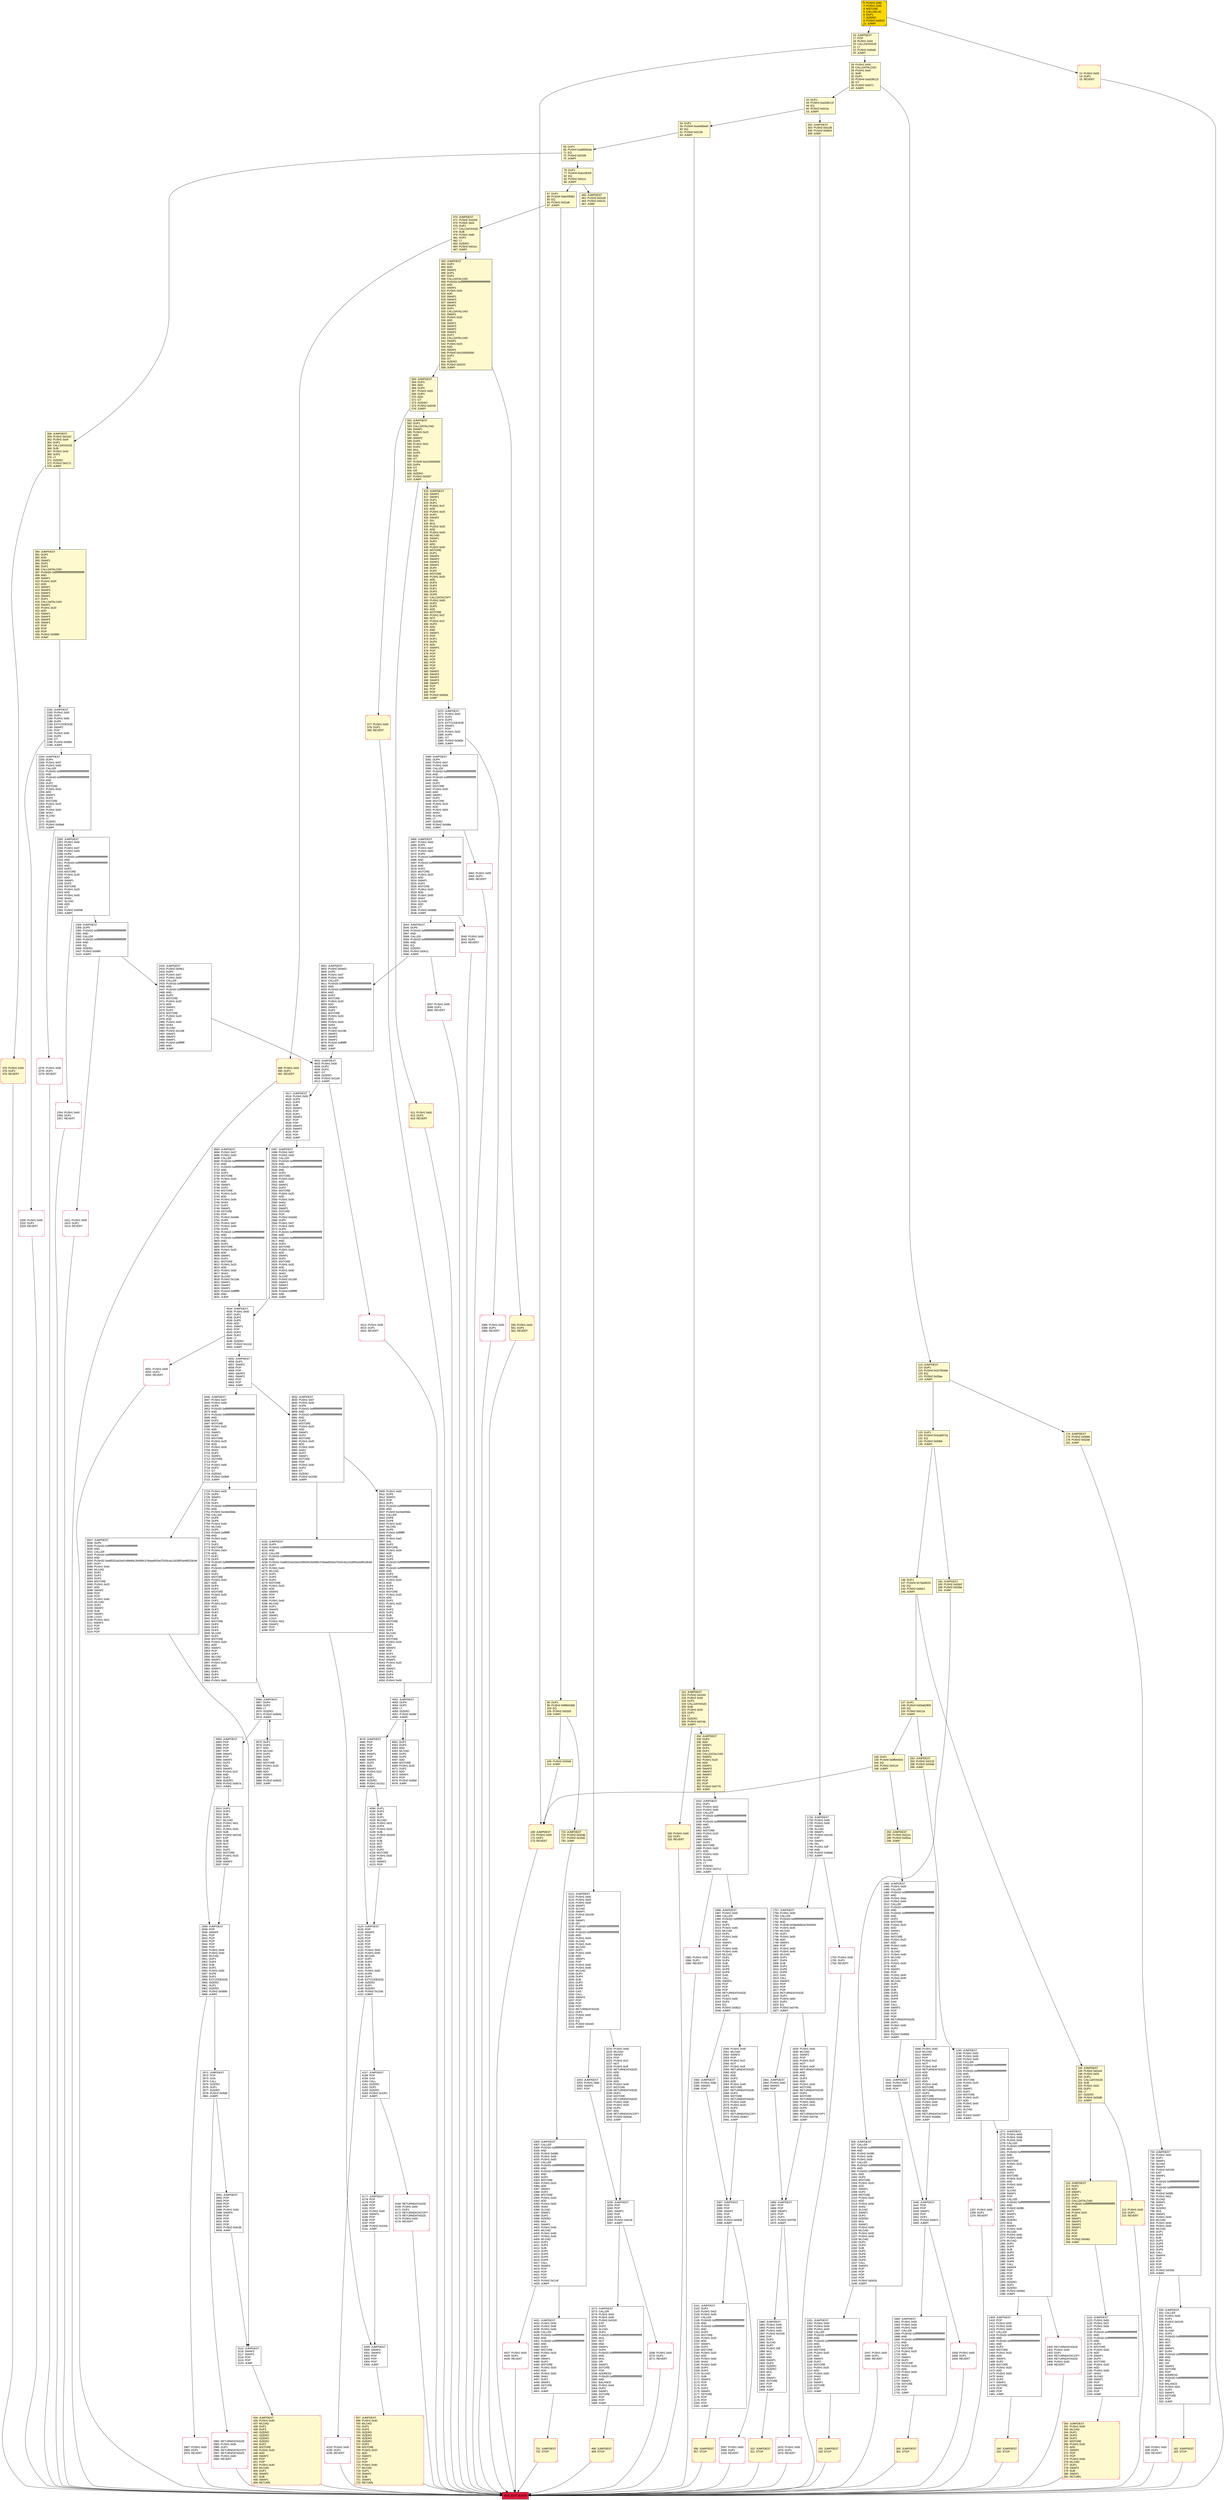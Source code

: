 digraph G {
bgcolor=transparent rankdir=UD;
node [shape=box style=filled color=black fillcolor=white fontname=arial fontcolor=black];
4513 [label="4513: PUSH1 0x00\l4515: DUP1\l4516: REVERT\l" shape=Msquare color=crimson ];
470 [label="470: JUMPDEST\l471: PUSH2 0x02b9\l474: PUSH1 0x04\l476: DUP1\l477: CALLDATASIZE\l478: SUB\l479: PUSH1 0x60\l481: DUP2\l482: LT\l483: ISZERO\l484: PUSH2 0x01ec\l487: JUMPI\l" fillcolor=lemonchiffon ];
2049 [label="2049: PUSH1 0x40\l2051: MLOAD\l2052: SWAP2\l2053: POP\l2054: PUSH1 0x1f\l2056: NOT\l2057: PUSH1 0x3f\l2059: RETURNDATASIZE\l2060: ADD\l2061: AND\l2062: DUP3\l2063: ADD\l2064: PUSH1 0x40\l2066: MSTORE\l2067: RETURNDATASIZE\l2068: DUP3\l2069: MSTORE\l2070: RETURNDATASIZE\l2071: PUSH1 0x00\l2073: PUSH1 0x20\l2075: DUP5\l2076: ADD\l2077: RETURNDATACOPY\l2078: PUSH2 0x0827\l2081: JUMP\l" ];
184 [label="184: JUMPDEST\l185: PUSH2 0x00c0\l188: PUSH2 0x039e\l191: JUMP\l" fillcolor=lemonchiffon ];
830 [label="830: JUMPDEST\l831: CALLER\l832: PUSH1 0x00\l834: DUP1\l835: PUSH2 0x0100\l838: EXP\l839: DUP2\l840: SLOAD\l841: DUP2\l842: PUSH20 0xffffffffffffffffffffffffffffffffffffffff\l863: MUL\l864: NOT\l865: AND\l866: SWAP1\l867: DUP4\l868: PUSH20 0xffffffffffffffffffffffffffffffffffffffff\l889: AND\l890: MUL\l891: OR\l892: SWAP1\l893: SSTORE\l894: POP\l895: ADDRESS\l896: PUSH20 0xffffffffffffffffffffffffffffffffffffffff\l917: AND\l918: BALANCE\l919: PUSH1 0x01\l921: DUP2\l922: SWAP1\l923: SSTORE\l924: POP\l925: JUMP\l" ];
1866 [label="1866: JUMPDEST\l1867: POP\l1868: POP\l1869: SWAP1\l1870: POP\l1871: DUP1\l1872: PUSH2 0x0758\l1875: JUMPI\l" ];
4099 [label="4099: DUP1\l4100: DUP3\l4101: SUB\l4102: DUP1\l4103: MLOAD\l4104: PUSH1 0x01\l4106: DUP4\l4107: PUSH1 0x20\l4109: SUB\l4110: PUSH2 0x0100\l4113: EXP\l4114: SUB\l4115: NOT\l4116: AND\l4117: DUP2\l4118: MSTORE\l4119: PUSH1 0x20\l4121: ADD\l4122: SWAP2\l4123: POP\l" ];
4124 [label="4124: JUMPDEST\l4125: POP\l4126: SWAP5\l4127: POP\l4128: POP\l4129: POP\l4130: POP\l4131: POP\l4132: PUSH1 0x00\l4134: PUSH1 0x40\l4136: MLOAD\l4137: DUP1\l4138: DUP4\l4139: SUB\l4140: DUP2\l4141: PUSH1 0x00\l4143: DUP8\l4144: DUP1\l4145: EXTCODESIZE\l4146: ISZERO\l4147: DUP1\l4148: ISZERO\l4149: PUSH2 0x103d\l4152: JUMPI\l" ];
2358 [label="2358: JUMPDEST\l2359: DUP5\l2360: PUSH20 0xffffffffffffffffffffffffffffffffffffffff\l2381: AND\l2382: CALLER\l2383: PUSH20 0xffffffffffffffffffffffffffffffffffffffff\l2404: AND\l2405: EQ\l2406: ISZERO\l2407: PUSH2 0x096f\l2410: JUMPI\l" ];
1880 [label="1880: JUMPDEST\l1881: PUSH1 0x00\l1883: PUSH1 0x05\l1885: PUSH1 0x00\l1887: PUSH2 0x0100\l1890: EXP\l1891: DUP2\l1892: SLOAD\l1893: DUP2\l1894: PUSH1 0xff\l1896: MUL\l1897: NOT\l1898: AND\l1899: SWAP1\l1900: DUP4\l1901: ISZERO\l1902: ISZERO\l1903: MUL\l1904: OR\l1905: SWAP1\l1906: SSTORE\l1907: POP\l1908: POP\l1909: JUMP\l" ];
615 [label="615: JUMPDEST\l616: SWAP2\l617: SWAP1\l618: DUP1\l619: DUP1\l620: PUSH1 0x1f\l622: ADD\l623: PUSH1 0x20\l625: DUP1\l626: SWAP2\l627: DIV\l628: MUL\l629: PUSH1 0x20\l631: ADD\l632: PUSH1 0x40\l634: MLOAD\l635: SWAP1\l636: DUP2\l637: ADD\l638: PUSH1 0x40\l640: MSTORE\l641: DUP1\l642: SWAP4\l643: SWAP3\l644: SWAP2\l645: SWAP1\l646: DUP2\l647: DUP2\l648: MSTORE\l649: PUSH1 0x20\l651: ADD\l652: DUP4\l653: DUP4\l654: DUP1\l655: DUP3\l656: DUP5\l657: CALLDATACOPY\l658: PUSH1 0x00\l660: DUP2\l661: DUP5\l662: ADD\l663: MSTORE\l664: PUSH1 0x1f\l666: NOT\l667: PUSH1 0x1f\l669: DUP3\l670: ADD\l671: AND\l672: SWAP1\l673: POP\l674: DUP1\l675: DUP4\l676: ADD\l677: SWAP3\l678: POP\l679: POP\l680: POP\l681: POP\l682: POP\l683: POP\l684: POP\l685: SWAP2\l686: SWAP3\l687: SWAP2\l688: SWAP3\l689: SWAP1\l690: POP\l691: POP\l692: POP\l693: PUSH2 0x0d2a\l696: JUMP\l" fillcolor=lemonchiffon ];
282 [label="282: JUMPDEST\l283: PUSH2 0x0122\l286: PUSH2 0x04ab\l289: JUMP\l" fillcolor=lemonchiffon ];
2723 [label="2723: PUSH1 0x00\l2725: DUP6\l2726: SWAP1\l2727: POP\l2728: DUP1\l2729: PUSH20 0xffffffffffffffffffffffffffffffffffffffff\l2750: AND\l2751: PUSH4 0xc0ee0b8a\l2756: CALLER\l2757: DUP8\l2758: DUP6\l2759: PUSH1 0x40\l2761: MLOAD\l2762: DUP5\l2763: PUSH4 0xffffffff\l2768: AND\l2769: PUSH1 0xe0\l2771: SHL\l2772: DUP2\l2773: MSTORE\l2774: PUSH1 0x04\l2776: ADD\l2777: DUP1\l2778: DUP5\l2779: PUSH20 0xffffffffffffffffffffffffffffffffffffffff\l2800: AND\l2801: PUSH20 0xffffffffffffffffffffffffffffffffffffffff\l2822: AND\l2823: DUP2\l2824: MSTORE\l2825: PUSH1 0x20\l2827: ADD\l2828: DUP4\l2829: DUP2\l2830: MSTORE\l2831: PUSH1 0x20\l2833: ADD\l2834: DUP1\l2835: PUSH1 0x20\l2837: ADD\l2838: DUP3\l2839: DUP2\l2840: SUB\l2841: DUP3\l2842: MSTORE\l2843: DUP4\l2844: DUP2\l2845: DUP2\l2846: MLOAD\l2847: DUP2\l2848: MSTORE\l2849: PUSH1 0x20\l2851: ADD\l2852: SWAP2\l2853: POP\l2854: DUP1\l2855: MLOAD\l2856: SWAP1\l2857: PUSH1 0x20\l2859: ADD\l2860: SWAP1\l2861: DUP1\l2862: DUP4\l2863: DUP4\l2864: PUSH1 0x00\l" ];
1660 [label="1660: JUMPDEST\l1661: PUSH1 0x00\l1663: PUSH1 0x0a\l1665: PUSH1 0x00\l1667: CALLER\l1668: PUSH20 0xffffffffffffffffffffffffffffffffffffffff\l1689: AND\l1690: PUSH20 0xffffffffffffffffffffffffffffffffffffffff\l1711: AND\l1712: DUP2\l1713: MSTORE\l1714: PUSH1 0x20\l1716: ADD\l1717: SWAP1\l1718: DUP2\l1719: MSTORE\l1720: PUSH1 0x20\l1722: ADD\l1723: PUSH1 0x00\l1725: SHA3\l1726: DUP2\l1727: SWAP1\l1728: SSTORE\l1729: POP\l1730: POP\l1731: JUMP\l" ];
3115 [label="3115: JUMPDEST\l3116: SWAP3\l3117: SWAP2\l3118: POP\l3119: POP\l3120: JUMP\l" ];
4306 [label="4306: JUMPDEST\l4307: CALLER\l4308: PUSH20 0xffffffffffffffffffffffffffffffffffffffff\l4329: AND\l4330: PUSH2 0x08fc\l4333: PUSH1 0x06\l4335: PUSH1 0x00\l4337: CALLER\l4338: PUSH20 0xffffffffffffffffffffffffffffffffffffffff\l4359: AND\l4360: PUSH20 0xffffffffffffffffffffffffffffffffffffffff\l4381: AND\l4382: DUP2\l4383: MSTORE\l4384: PUSH1 0x20\l4386: ADD\l4387: SWAP1\l4388: DUP2\l4389: MSTORE\l4390: PUSH1 0x20\l4392: ADD\l4393: PUSH1 0x00\l4395: SHA3\l4396: SLOAD\l4397: SWAP1\l4398: DUP2\l4399: ISZERO\l4400: MUL\l4401: SWAP1\l4402: PUSH1 0x40\l4404: MLOAD\l4405: PUSH1 0x00\l4407: PUSH1 0x40\l4409: MLOAD\l4410: DUP1\l4411: DUP4\l4412: SUB\l4413: DUP2\l4414: DUP6\l4415: DUP9\l4416: DUP9\l4417: CALL\l4418: SWAP4\l4419: POP\l4420: POP\l4421: POP\l4422: POP\l4423: PUSH2 0x114f\l4426: JUMPI\l" ];
54 [label="54: DUP1\l55: PUSH4 0xa4e80ee0\l60: EQ\l61: PUSH2 0x0138\l64: JUMPI\l" fillcolor=lemonchiffon ];
0 [label="0: PUSH1 0x80\l2: PUSH1 0x40\l4: MSTORE\l5: CALLVALUE\l6: DUP1\l7: ISZERO\l8: PUSH2 0x0010\l11: JUMPI\l" fillcolor=lemonchiffon shape=Msquare fillcolor=gold ];
1828 [label="1828: PUSH1 0x40\l1830: MLOAD\l1831: SWAP2\l1832: POP\l1833: PUSH1 0x1f\l1835: NOT\l1836: PUSH1 0x3f\l1838: RETURNDATASIZE\l1839: ADD\l1840: AND\l1841: DUP3\l1842: ADD\l1843: PUSH1 0x40\l1845: MSTORE\l1846: RETURNDATASIZE\l1847: DUP3\l1848: MSTORE\l1849: RETURNDATASIZE\l1850: PUSH1 0x00\l1852: PUSH1 0x20\l1854: DUP5\l1855: ADD\l1856: RETURNDATACOPY\l1857: PUSH2 0x074a\l1860: JUMP\l" ];
43 [label="43: DUP1\l44: PUSH4 0xa328c11f\l49: EQ\l50: PUSH2 0x012e\l53: JUMPI\l" fillcolor=lemonchiffon ];
1982 [label="1982: PUSH1 0x00\l1984: DUP1\l1985: REVERT\l" shape=Msquare color=crimson ];
4534 [label="4534: JUMPDEST\l4535: PUSH1 0x00\l4537: DUP1\l4538: DUP3\l4539: DUP5\l4540: ADD\l4541: SWAP1\l4542: POP\l4543: DUP4\l4544: DUP2\l4545: LT\l4546: ISZERO\l4547: PUSH2 0x11cb\l4550: JUMPI\l" ];
3544 [label="3544: JUMPDEST\l3545: DUP5\l3546: PUSH20 0xffffffffffffffffffffffffffffffffffffffff\l3567: AND\l3568: CALLER\l3569: PUSH20 0xffffffffffffffffffffffffffffffffffffffff\l3590: AND\l3591: EQ\l3592: ISZERO\l3593: PUSH2 0x0e11\l3596: JUMPI\l" ];
182 [label="182: JUMPDEST\l183: STOP\l" fillcolor=lemonchiffon shape=Msquare color=crimson ];
3466 [label="3466: JUMPDEST\l3467: PUSH1 0x00\l3469: DUP5\l3470: PUSH1 0x07\l3472: PUSH1 0x00\l3474: DUP9\l3475: PUSH20 0xffffffffffffffffffffffffffffffffffffffff\l3496: AND\l3497: PUSH20 0xffffffffffffffffffffffffffffffffffffffff\l3518: AND\l3519: DUP2\l3520: MSTORE\l3521: PUSH1 0x20\l3523: ADD\l3524: SWAP1\l3525: DUP2\l3526: MSTORE\l3527: PUSH1 0x20\l3529: ADD\l3530: PUSH1 0x00\l3532: SHA3\l3533: SLOAD\l3534: ADD\l3535: GT\l3536: PUSH2 0x0dd8\l3539: JUMPI\l" ];
4079 [label="4079: JUMPDEST\l4080: POP\l4081: POP\l4082: POP\l4083: POP\l4084: SWAP1\l4085: POP\l4086: SWAP1\l4087: DUP2\l4088: ADD\l4089: SWAP1\l4090: PUSH1 0x1f\l4092: AND\l4093: DUP1\l4094: ISZERO\l4095: PUSH2 0x101c\l4098: JUMPI\l" ];
312 [label="312: JUMPDEST\l313: PUSH2 0x0164\l316: PUSH1 0x04\l318: DUP1\l319: CALLDATASIZE\l320: SUB\l321: PUSH1 0x20\l323: DUP2\l324: LT\l325: ISZERO\l326: PUSH2 0x014e\l329: JUMPI\l" fillcolor=lemonchiffon ];
3462 [label="3462: PUSH1 0x00\l3464: DUP1\l3465: REVERT\l" shape=Msquare color=crimson ];
136 [label="136: DUP1\l137: PUSH4 0x70a08231\l142: EQ\l143: PUSH2 0x00c2\l146: JUMPI\l" fillcolor=lemonchiffon ];
3601 [label="3601: JUMPDEST\l3602: PUSH2 0x0e63\l3605: DUP5\l3606: PUSH1 0x07\l3608: PUSH1 0x00\l3610: CALLER\l3611: PUSH20 0xffffffffffffffffffffffffffffffffffffffff\l3632: AND\l3633: PUSH20 0xffffffffffffffffffffffffffffffffffffffff\l3654: AND\l3655: DUP2\l3656: MSTORE\l3657: PUSH1 0x20\l3659: ADD\l3660: SWAP1\l3661: DUP2\l3662: MSTORE\l3663: PUSH1 0x20\l3665: ADD\l3666: PUSH1 0x00\l3668: SHA3\l3669: SLOAD\l3670: PUSH2 0x1196\l3673: SWAP1\l3674: SWAP2\l3675: SWAP1\l3676: PUSH4 0xffffffff\l3681: AND\l3682: JUMP\l" ];
109 [label="109: PUSH2 0x00a9\l112: JUMP\l" fillcolor=lemonchiffon ];
380 [label="380: JUMPDEST\l381: DUP2\l382: ADD\l383: SWAP1\l384: DUP1\l385: DUP1\l386: CALLDATALOAD\l387: PUSH20 0xffffffffffffffffffffffffffffffffffffffff\l408: AND\l409: SWAP1\l410: PUSH1 0x20\l412: ADD\l413: SWAP1\l414: SWAP3\l415: SWAP2\l416: SWAP1\l417: DUP1\l418: CALLDATALOAD\l419: SWAP1\l420: PUSH1 0x20\l422: ADD\l423: SWAP1\l424: SWAP3\l425: SWAP2\l426: SWAP1\l427: POP\l428: POP\l429: POP\l430: PUSH2 0x0886\l433: JUMP\l" fillcolor=lemonchiffon ];
2866 [label="2866: JUMPDEST\l2867: DUP4\l2868: DUP2\l2869: LT\l2870: ISZERO\l2871: PUSH2 0x0b4d\l2874: JUMPI\l" ];
2967 [label="2967: PUSH1 0x00\l2969: DUP1\l2970: REVERT\l" shape=Msquare color=crimson ];
334 [label="334: JUMPDEST\l335: DUP2\l336: ADD\l337: SWAP1\l338: DUP1\l339: DUP1\l340: CALLDATALOAD\l341: SWAP1\l342: PUSH1 0x20\l344: ADD\l345: SWAP1\l346: SWAP3\l347: SWAP2\l348: SWAP1\l349: POP\l350: POP\l351: POP\l352: PUSH2 0x0776\l355: JUMP\l" fillcolor=lemonchiffon ];
3253 [label="3253: JUMPDEST\l3254: PUSH1 0x60\l3256: SWAP2\l3257: POP\l" ];
2893 [label="2893: JUMPDEST\l2894: POP\l2895: POP\l2896: POP\l2897: POP\l2898: SWAP1\l2899: POP\l2900: SWAP1\l2901: DUP2\l2902: ADD\l2903: SWAP1\l2904: PUSH1 0x1f\l2906: AND\l2907: DUP1\l2908: ISZERO\l2909: PUSH2 0x0b7a\l2912: JUMPI\l" ];
2200 [label="2200: PUSH1 0x00\l2202: DUP1\l2203: REVERT\l" shape=Msquare color=crimson ];
1271 [label="1271: JUMPDEST\l1272: PUSH1 0x00\l1274: PUSH1 0x08\l1276: PUSH1 0x00\l1278: CALLER\l1279: PUSH20 0xffffffffffffffffffffffffffffffffffffffff\l1300: AND\l1301: PUSH20 0xffffffffffffffffffffffffffffffffffffffff\l1322: AND\l1323: DUP2\l1324: MSTORE\l1325: PUSH1 0x20\l1327: ADD\l1328: SWAP1\l1329: DUP2\l1330: MSTORE\l1331: PUSH1 0x20\l1333: ADD\l1334: PUSH1 0x00\l1336: SHA3\l1337: SLOAD\l1338: SWAP1\l1339: POP\l1340: CALLER\l1341: PUSH20 0xffffffffffffffffffffffffffffffffffffffff\l1362: AND\l1363: PUSH2 0x08fc\l1366: DUP3\l1367: SWAP1\l1368: DUP2\l1369: ISZERO\l1370: MUL\l1371: SWAP1\l1372: PUSH1 0x40\l1374: MLOAD\l1375: PUSH1 0x00\l1377: PUSH1 0x40\l1379: MLOAD\l1380: DUP1\l1381: DUP4\l1382: SUB\l1383: DUP2\l1384: DUP6\l1385: DUP9\l1386: DUP9\l1387: CALL\l1388: SWAP4\l1389: POP\l1390: POP\l1391: POP\l1392: POP\l1393: ISZERO\l1394: DUP1\l1395: ISZERO\l1396: PUSH2 0x0581\l1399: JUMPI\l" ];
1732 [label="1732: JUMPDEST\l1733: PUSH1 0x05\l1735: PUSH1 0x00\l1737: SWAP1\l1738: SLOAD\l1739: SWAP1\l1740: PUSH2 0x0100\l1743: EXP\l1744: SWAP1\l1745: DIV\l1746: PUSH1 0xff\l1748: AND\l1749: PUSH2 0x06dd\l1752: JUMPI\l" ];
4157 [label="4157: JUMPDEST\l4158: POP\l4159: GAS\l4160: CALL\l4161: ISZERO\l4162: DUP1\l4163: ISZERO\l4164: PUSH2 0x1051\l4167: JUMPI\l" ];
4431 [label="4431: JUMPDEST\l4432: PUSH1 0x00\l4434: PUSH1 0x06\l4436: PUSH1 0x00\l4438: CALLER\l4439: PUSH20 0xffffffffffffffffffffffffffffffffffffffff\l4460: AND\l4461: PUSH20 0xffffffffffffffffffffffffffffffffffffffff\l4482: AND\l4483: DUP2\l4484: MSTORE\l4485: PUSH1 0x20\l4487: ADD\l4488: SWAP1\l4489: DUP2\l4490: MSTORE\l4491: PUSH1 0x20\l4493: ADD\l4494: PUSH1 0x00\l4496: SHA3\l4497: DUP2\l4498: SWAP1\l4499: SSTORE\l4500: POP\l4501: JUMP\l" ];
87 [label="87: DUP1\l88: PUSH4 0xbe45fd62\l93: EQ\l94: PUSH2 0x01d6\l97: JUMPI\l" fillcolor=lemonchiffon ];
194 [label="194: JUMPDEST\l195: PUSH2 0x0104\l198: PUSH1 0x04\l200: DUP1\l201: CALLDATASIZE\l202: SUB\l203: PUSH1 0x20\l205: DUP2\l206: LT\l207: ISZERO\l208: PUSH2 0x00d8\l211: JUMPI\l" fillcolor=lemonchiffon ];
4052 [label="4052: JUMPDEST\l4053: DUP4\l4054: DUP2\l4055: LT\l4056: ISZERO\l4057: PUSH2 0x0fef\l4060: JUMPI\l" ];
468 [label="468: JUMPDEST\l469: STOP\l" fillcolor=lemonchiffon shape=Msquare color=crimson ];
4177 [label="4177: JUMPDEST\l4178: POP\l4179: POP\l4180: POP\l4181: POP\l4182: PUSH1 0x00\l4184: SWAP3\l4185: POP\l4186: POP\l4187: POP\l4188: PUSH2 0x10cb\l4191: JUMP\l" ];
65 [label="65: DUP1\l66: PUSH4 0xa9059cbb\l71: EQ\l72: PUSH2 0x0166\l75: JUMPI\l" fillcolor=lemonchiffon ];
2276 [label="2276: PUSH1 0x00\l2278: DUP1\l2279: REVERT\l" shape=Msquare color=crimson ];
3909 [label="3909: PUSH1 0x00\l3911: DUP6\l3912: SWAP1\l3913: POP\l3914: DUP1\l3915: PUSH20 0xffffffffffffffffffffffffffffffffffffffff\l3936: AND\l3937: PUSH4 0xc0ee0b8a\l3942: CALLER\l3943: DUP8\l3944: DUP8\l3945: PUSH1 0x40\l3947: MLOAD\l3948: DUP5\l3949: PUSH4 0xffffffff\l3954: AND\l3955: PUSH1 0xe0\l3957: SHL\l3958: DUP2\l3959: MSTORE\l3960: PUSH1 0x04\l3962: ADD\l3963: DUP1\l3964: DUP5\l3965: PUSH20 0xffffffffffffffffffffffffffffffffffffffff\l3986: AND\l3987: PUSH20 0xffffffffffffffffffffffffffffffffffffffff\l4008: AND\l4009: DUP2\l4010: MSTORE\l4011: PUSH1 0x20\l4013: ADD\l4014: DUP4\l4015: DUP2\l4016: MSTORE\l4017: PUSH1 0x20\l4019: ADD\l4020: DUP1\l4021: PUSH1 0x20\l4023: ADD\l4024: DUP3\l4025: DUP2\l4026: SUB\l4027: DUP3\l4028: MSTORE\l4029: DUP4\l4030: DUP2\l4031: DUP2\l4032: MLOAD\l4033: DUP2\l4034: MSTORE\l4035: PUSH1 0x20\l4037: ADD\l4038: SWAP2\l4039: POP\l4040: DUP1\l4041: MLOAD\l4042: SWAP1\l4043: PUSH1 0x20\l4045: ADD\l4046: SWAP1\l4047: DUP1\l4048: DUP4\l4049: DUP4\l4050: PUSH1 0x00\l" ];
488 [label="488: PUSH1 0x00\l490: DUP1\l491: REVERT\l" fillcolor=lemonchiffon shape=Msquare color=crimson ];
731 [label="731: JUMPDEST\l732: STOP\l" fillcolor=lemonchiffon shape=Msquare color=crimson ];
1267 [label="1267: PUSH1 0x00\l1269: DUP1\l1270: REVERT\l" shape=Msquare color=crimson ];
4168 [label="4168: RETURNDATASIZE\l4169: PUSH1 0x00\l4171: DUP1\l4172: RETURNDATACOPY\l4173: RETURNDATASIZE\l4174: PUSH1 0x00\l4176: REVERT\l" shape=Msquare color=crimson ];
733 [label="733: JUMPDEST\l734: PUSH1 0x00\l736: DUP1\l737: SWAP1\l738: SLOAD\l739: SWAP1\l740: PUSH2 0x0100\l743: EXP\l744: SWAP1\l745: DIV\l746: PUSH20 0xffffffffffffffffffffffffffffffffffffffff\l767: AND\l768: PUSH20 0xffffffffffffffffffffffffffffffffffffffff\l789: AND\l790: PUSH2 0x08fc\l793: PUSH1 0x01\l795: SLOAD\l796: SWAP1\l797: DUP2\l798: ISZERO\l799: MUL\l800: SWAP1\l801: PUSH1 0x40\l803: MLOAD\l804: PUSH1 0x00\l806: PUSH1 0x40\l808: MLOAD\l809: DUP1\l810: DUP4\l811: SUB\l812: DUP2\l813: DUP6\l814: DUP9\l815: DUP9\l816: CALL\l817: SWAP4\l818: POP\l819: POP\l820: POP\l821: POP\l822: PUSH2 0x033e\l825: JUMPI\l" ];
192 [label="192: JUMPDEST\l193: STOP\l" fillcolor=lemonchiffon shape=Msquare color=crimson ];
1986 [label="1986: JUMPDEST\l1987: PUSH1 0x00\l1989: CALLER\l1990: PUSH20 0xffffffffffffffffffffffffffffffffffffffff\l2011: AND\l2012: DUP3\l2013: PUSH1 0x40\l2015: MLOAD\l2016: DUP1\l2017: PUSH1 0x00\l2019: ADD\l2020: SWAP1\l2021: POP\l2022: PUSH1 0x00\l2024: PUSH1 0x40\l2026: MLOAD\l2027: DUP1\l2028: DUP4\l2029: SUB\l2030: DUP2\l2031: DUP6\l2032: DUP8\l2033: GAS\l2034: CALL\l2035: SWAP3\l2036: POP\l2037: POP\l2038: POP\l2039: RETURNDATASIZE\l2040: DUP1\l2041: PUSH1 0x00\l2043: DUP2\l2044: EQ\l2045: PUSH2 0x0822\l2048: JUMPI\l" ];
2991 [label="2991: JUMPDEST\l2992: POP\l2993: POP\l2994: POP\l2995: POP\l2996: PUSH1 0x00\l2998: SWAP4\l2999: POP\l3000: POP\l3001: POP\l3002: POP\l3003: PUSH2 0x0c2b\l3006: JUMP\l" ];
581 [label="581: JUMPDEST\l582: DUP1\l583: CALLDATALOAD\l584: SWAP1\l585: PUSH1 0x20\l587: ADD\l588: SWAP2\l589: DUP5\l590: PUSH1 0x01\l592: DUP4\l593: MUL\l594: DUP5\l595: ADD\l596: GT\l597: PUSH5 0x0100000000\l603: DUP4\l604: GT\l605: OR\l606: ISZERO\l607: PUSH2 0x0267\l610: JUMPI\l" fillcolor=lemonchiffon ];
292 [label="292: JUMPDEST\l293: PUSH2 0x012c\l296: PUSH2 0x05ca\l299: JUMP\l" fillcolor=lemonchiffon ];
2875 [label="2875: DUP1\l2876: DUP3\l2877: ADD\l2878: MLOAD\l2879: DUP2\l2880: DUP5\l2881: ADD\l2882: MSTORE\l2883: PUSH1 0x20\l2885: DUP2\l2886: ADD\l2887: SWAP1\l2888: POP\l2889: PUSH2 0x0b32\l2892: JUMP\l" ];
3390 [label="3390: JUMPDEST\l3391: DUP4\l3392: PUSH1 0x07\l3394: PUSH1 0x00\l3396: CALLER\l3397: PUSH20 0xffffffffffffffffffffffffffffffffffffffff\l3418: AND\l3419: PUSH20 0xffffffffffffffffffffffffffffffffffffffff\l3440: AND\l3441: DUP2\l3442: MSTORE\l3443: PUSH1 0x20\l3445: ADD\l3446: SWAP1\l3447: DUP2\l3448: MSTORE\l3449: PUSH1 0x20\l3451: ADD\l3452: PUSH1 0x00\l3454: SHA3\l3455: SLOAD\l3456: LT\l3457: ISZERO\l3458: PUSH2 0x0d8a\l3461: JUMPI\l" ];
2646 [label="2646: JUMPDEST\l2647: PUSH1 0x07\l2649: PUSH1 0x00\l2651: DUP8\l2652: PUSH20 0xffffffffffffffffffffffffffffffffffffffff\l2673: AND\l2674: PUSH20 0xffffffffffffffffffffffffffffffffffffffff\l2695: AND\l2696: DUP2\l2697: MSTORE\l2698: PUSH1 0x20\l2700: ADD\l2701: SWAP1\l2702: DUP2\l2703: MSTORE\l2704: PUSH1 0x20\l2706: ADD\l2707: PUSH1 0x00\l2709: SHA3\l2710: DUP2\l2711: SWAP1\l2712: SSTORE\l2713: POP\l2714: PUSH1 0x00\l2716: DUP3\l2717: GT\l2718: ISZERO\l2719: PUSH2 0x0bbf\l2722: JUMPI\l" ];
1646 [label="1646: JUMPDEST\l1647: POP\l1648: POP\l1649: SWAP1\l1650: POP\l1651: DUP1\l1652: PUSH2 0x067c\l1655: JUMPI\l" ];
174 [label="174: JUMPDEST\l175: PUSH2 0x00b6\l178: PUSH2 0x02dd\l181: JUMP\l" fillcolor=lemonchiffon ];
1400 [label="1400: RETURNDATASIZE\l1401: PUSH1 0x00\l1403: DUP1\l1404: RETURNDATACOPY\l1405: RETURNDATASIZE\l1406: PUSH1 0x00\l1408: REVERT\l" shape=Msquare color=crimson ];
3268 [label="3268: PUSH1 0x00\l3270: DUP1\l3271: REVERT\l" shape=Msquare color=crimson ];
216 [label="216: JUMPDEST\l217: DUP2\l218: ADD\l219: SWAP1\l220: DUP1\l221: DUP1\l222: CALLDATALOAD\l223: PUSH20 0xffffffffffffffffffffffffffffffffffffffff\l244: AND\l245: SWAP1\l246: PUSH1 0x20\l248: ADD\l249: SWAP1\l250: SWAP3\l251: SWAP2\l252: SWAP1\l253: POP\l254: POP\l255: POP\l256: PUSH2 0x0462\l259: JUMP\l" fillcolor=lemonchiffon ];
4551 [label="4551: PUSH1 0x00\l4553: DUP1\l4554: REVERT\l" shape=Msquare color=crimson ];
1051 [label="1051: JUMPDEST\l1052: PUSH1 0x00\l1054: PUSH1 0x09\l1056: PUSH1 0x00\l1058: CALLER\l1059: PUSH20 0xffffffffffffffffffffffffffffffffffffffff\l1080: AND\l1081: PUSH20 0xffffffffffffffffffffffffffffffffffffffff\l1102: AND\l1103: DUP2\l1104: MSTORE\l1105: PUSH1 0x20\l1107: ADD\l1108: SWAP1\l1109: DUP2\l1110: MSTORE\l1111: PUSH1 0x20\l1113: ADD\l1114: PUSH1 0x00\l1116: SHA3\l1117: DUP2\l1118: SWAP1\l1119: SSTORE\l1120: POP\l1121: JUMP\l" ];
2913 [label="2913: DUP1\l2914: DUP3\l2915: SUB\l2916: DUP1\l2917: MLOAD\l2918: PUSH1 0x01\l2920: DUP4\l2921: PUSH1 0x20\l2923: SUB\l2924: PUSH2 0x0100\l2927: EXP\l2928: SUB\l2929: NOT\l2930: AND\l2931: DUP2\l2932: MSTORE\l2933: PUSH1 0x20\l2935: ADD\l2936: SWAP2\l2937: POP\l" ];
460 [label="460: JUMPDEST\l461: PUSH2 0x01d4\l464: PUSH2 0x0c31\l467: JUMP\l" fillcolor=lemonchiffon ];
212 [label="212: PUSH1 0x00\l214: DUP1\l215: REVERT\l" fillcolor=lemonchiffon shape=Msquare color=crimson ];
3540 [label="3540: PUSH1 0x00\l3542: DUP1\l3543: REVERT\l" shape=Msquare color=crimson ];
3832 [label="3832: JUMPDEST\l3833: PUSH1 0x07\l3835: PUSH1 0x00\l3837: DUP8\l3838: PUSH20 0xffffffffffffffffffffffffffffffffffffffff\l3859: AND\l3860: PUSH20 0xffffffffffffffffffffffffffffffffffffffff\l3881: AND\l3882: DUP2\l3883: MSTORE\l3884: PUSH1 0x20\l3886: ADD\l3887: SWAP1\l3888: DUP2\l3889: MSTORE\l3890: PUSH1 0x20\l3892: ADD\l3893: PUSH1 0x00\l3895: SHA3\l3896: DUP2\l3897: SWAP1\l3898: SSTORE\l3899: POP\l3900: PUSH1 0x00\l3902: DUP2\l3903: GT\l3904: ISZERO\l3905: PUSH2 0x1060\l3908: JUMPI\l" ];
1753 [label="1753: PUSH1 0x00\l1755: DUP1\l1756: REVERT\l" shape=Msquare color=crimson ];
147 [label="147: DUP1\l148: PUSH4 0x83a62805\l153: EQ\l154: PUSH2 0x011a\l157: JUMPI\l" fillcolor=lemonchiffon ];
1910 [label="1910: JUMPDEST\l1911: DUP1\l1912: PUSH1 0x02\l1914: PUSH1 0x00\l1916: CALLER\l1917: PUSH20 0xffffffffffffffffffffffffffffffffffffffff\l1938: AND\l1939: PUSH20 0xffffffffffffffffffffffffffffffffffffffff\l1960: AND\l1961: DUP2\l1962: MSTORE\l1963: PUSH1 0x20\l1965: ADD\l1966: SWAP1\l1967: DUP2\l1968: MSTORE\l1969: PUSH1 0x20\l1971: ADD\l1972: PUSH1 0x00\l1974: SHA3\l1975: SLOAD\l1976: LT\l1977: ISZERO\l1978: PUSH2 0x07c2\l1981: JUMPI\l" ];
302 [label="302: JUMPDEST\l303: PUSH2 0x0136\l306: PUSH2 0x06c4\l309: JUMP\l" fillcolor=lemonchiffon ];
697 [label="697: JUMPDEST\l698: PUSH1 0x40\l700: MLOAD\l701: DUP1\l702: DUP3\l703: ISZERO\l704: ISZERO\l705: ISZERO\l706: ISZERO\l707: DUP2\l708: MSTORE\l709: PUSH1 0x20\l711: ADD\l712: SWAP2\l713: POP\l714: POP\l715: PUSH1 0x40\l717: MLOAD\l718: DUP1\l719: SWAP2\l720: SUB\l721: SWAP1\l722: RETURN\l" fillcolor=lemonchiffon shape=Msquare color=crimson ];
125 [label="125: DUP1\l126: PUSH4 0x4ca6972a\l131: EQ\l132: PUSH2 0x00b8\l135: JUMPI\l" fillcolor=lemonchiffon ];
1195 [label="1195: JUMPDEST\l1196: PUSH1 0x00\l1198: PUSH1 0x08\l1200: PUSH1 0x00\l1202: CALLER\l1203: PUSH20 0xffffffffffffffffffffffffffffffffffffffff\l1224: AND\l1225: PUSH20 0xffffffffffffffffffffffffffffffffffffffff\l1246: AND\l1247: DUP2\l1248: MSTORE\l1249: PUSH1 0x20\l1251: ADD\l1252: SWAP1\l1253: DUP2\l1254: MSTORE\l1255: PUSH1 0x20\l1257: ADD\l1258: PUSH1 0x00\l1260: SHA3\l1261: SLOAD\l1262: GT\l1263: PUSH2 0x04f7\l1266: JUMPI\l" ];
1608 [label="1608: PUSH1 0x40\l1610: MLOAD\l1611: SWAP2\l1612: POP\l1613: PUSH1 0x1f\l1615: NOT\l1616: PUSH1 0x3f\l1618: RETURNDATASIZE\l1619: ADD\l1620: AND\l1621: DUP3\l1622: ADD\l1623: PUSH1 0x40\l1625: MSTORE\l1626: RETURNDATASIZE\l1627: DUP3\l1628: MSTORE\l1629: RETURNDATASIZE\l1630: PUSH1 0x00\l1632: PUSH1 0x20\l1634: DUP5\l1635: ADD\l1636: RETURNDATACOPY\l1637: PUSH2 0x066e\l1640: JUMP\l" ];
434 [label="434: JUMPDEST\l435: PUSH1 0x40\l437: MLOAD\l438: DUP1\l439: DUP3\l440: ISZERO\l441: ISZERO\l442: ISZERO\l443: ISZERO\l444: DUP2\l445: MSTORE\l446: PUSH1 0x20\l448: ADD\l449: SWAP2\l450: POP\l451: POP\l452: PUSH1 0x40\l454: MLOAD\l455: DUP1\l456: SWAP2\l457: SUB\l458: SWAP1\l459: RETURN\l" fillcolor=lemonchiffon shape=Msquare color=crimson ];
559 [label="559: PUSH1 0x00\l561: DUP1\l562: REVERT\l" fillcolor=lemonchiffon shape=Msquare color=crimson ];
2097 [label="2097: PUSH1 0x00\l2099: DUP1\l2100: REVERT\l" shape=Msquare color=crimson ];
563 [label="563: JUMPDEST\l564: DUP3\l565: ADD\l566: DUP4\l567: PUSH1 0x20\l569: DUP3\l570: ADD\l571: GT\l572: ISZERO\l573: PUSH2 0x0245\l576: JUMPI\l" fillcolor=lemonchiffon ];
1757 [label="1757: JUMPDEST\l1758: PUSH1 0x00\l1760: CALLER\l1761: PUSH20 0xffffffffffffffffffffffffffffffffffffffff\l1782: AND\l1783: PUSH8 0x0de0b6b3a7640000\l1792: PUSH1 0x40\l1794: MLOAD\l1795: DUP1\l1796: PUSH1 0x00\l1798: ADD\l1799: SWAP1\l1800: POP\l1801: PUSH1 0x00\l1803: PUSH1 0x40\l1805: MLOAD\l1806: DUP1\l1807: DUP4\l1808: SUB\l1809: DUP2\l1810: DUP6\l1811: DUP8\l1812: GAS\l1813: CALL\l1814: SWAP3\l1815: POP\l1816: POP\l1817: POP\l1818: RETURNDATASIZE\l1819: DUP1\l1820: PUSH1 0x00\l1822: DUP2\l1823: EQ\l1824: PUSH2 0x0745\l1827: JUMPI\l" ];
4502 [label="4502: JUMPDEST\l4503: PUSH1 0x00\l4505: DUP3\l4506: DUP3\l4507: GT\l4508: ISZERO\l4509: PUSH2 0x11a5\l4512: JUMPI\l" ];
2354 [label="2354: PUSH1 0x00\l2356: DUP1\l2357: REVERT\l" shape=Msquare color=crimson ];
3007 [label="3007: JUMPDEST\l3008: DUP5\l3009: PUSH20 0xffffffffffffffffffffffffffffffffffffffff\l3030: AND\l3031: CALLER\l3032: PUSH20 0xffffffffffffffffffffffffffffffffffffffff\l3053: AND\l3054: PUSH32 0xddf252ad1be2c89b69c2b068fc378daa952ba7f163c4a11628f55a4df523b3ef\l3087: DUP7\l3088: PUSH1 0x40\l3090: MLOAD\l3091: DUP1\l3092: DUP3\l3093: DUP2\l3094: MSTORE\l3095: PUSH1 0x20\l3097: ADD\l3098: SWAP2\l3099: POP\l3100: POP\l3101: PUSH1 0x40\l3103: MLOAD\l3104: DUP1\l3105: SWAP2\l3106: SUB\l3107: SWAP1\l3108: LOG3\l3109: PUSH1 0x01\l3111: SWAP3\l3112: POP\l3113: POP\l3114: POP\l" ];
2087 [label="2087: JUMPDEST\l2088: POP\l2089: POP\l2090: SWAP1\l2091: POP\l2092: DUP1\l2093: PUSH2 0x0835\l2096: JUMPI\l" ];
1482 [label="1482: JUMPDEST\l1483: PUSH1 0x00\l1485: CALLER\l1486: PUSH20 0xffffffffffffffffffffffffffffffffffffffff\l1507: AND\l1508: PUSH1 0x0a\l1510: PUSH1 0x00\l1512: CALLER\l1513: PUSH20 0xffffffffffffffffffffffffffffffffffffffff\l1534: AND\l1535: PUSH20 0xffffffffffffffffffffffffffffffffffffffff\l1556: AND\l1557: DUP2\l1558: MSTORE\l1559: PUSH1 0x20\l1561: ADD\l1562: SWAP1\l1563: DUP2\l1564: MSTORE\l1565: PUSH1 0x20\l1567: ADD\l1568: PUSH1 0x00\l1570: SHA3\l1571: SLOAD\l1572: PUSH1 0x40\l1574: MLOAD\l1575: DUP1\l1576: PUSH1 0x00\l1578: ADD\l1579: SWAP1\l1580: POP\l1581: PUSH1 0x00\l1583: PUSH1 0x40\l1585: MLOAD\l1586: DUP1\l1587: DUP4\l1588: SUB\l1589: DUP2\l1590: DUP6\l1591: DUP8\l1592: GAS\l1593: CALL\l1594: SWAP3\l1595: POP\l1596: POP\l1597: POP\l1598: RETURNDATASIZE\l1599: DUP1\l1600: PUSH1 0x00\l1602: DUP2\l1603: EQ\l1604: PUSH2 0x0669\l1607: JUMPI\l" ];
4153 [label="4153: PUSH1 0x00\l4155: DUP1\l4156: REVERT\l" shape=Msquare color=crimson ];
2280 [label="2280: JUMPDEST\l2281: PUSH1 0x00\l2283: DUP5\l2284: PUSH1 0x07\l2286: PUSH1 0x00\l2288: DUP9\l2289: PUSH20 0xffffffffffffffffffffffffffffffffffffffff\l2310: AND\l2311: PUSH20 0xffffffffffffffffffffffffffffffffffffffff\l2332: AND\l2333: DUP2\l2334: MSTORE\l2335: PUSH1 0x20\l2337: ADD\l2338: SWAP1\l2339: DUP2\l2340: MSTORE\l2341: PUSH1 0x20\l2343: ADD\l2344: PUSH1 0x00\l2346: SHA3\l2347: SLOAD\l2348: ADD\l2349: GT\l2350: PUSH2 0x0936\l2353: JUMPI\l" ];
826 [label="826: PUSH1 0x00\l828: DUP1\l829: REVERT\l" shape=Msquare color=crimson ];
3386 [label="3386: PUSH1 0x00\l3388: DUP1\l3389: REVERT\l" shape=Msquare color=crimson ];
16 [label="16: JUMPDEST\l17: POP\l18: PUSH1 0x04\l20: CALLDATASIZE\l21: LT\l22: PUSH2 0x00a9\l25: JUMPI\l" fillcolor=lemonchiffon ];
2082 [label="2082: JUMPDEST\l2083: PUSH1 0x60\l2085: SWAP2\l2086: POP\l" ];
310 [label="310: JUMPDEST\l311: STOP\l" fillcolor=lemonchiffon shape=Msquare color=crimson ];
2204 [label="2204: JUMPDEST\l2205: DUP4\l2206: PUSH1 0x07\l2208: PUSH1 0x00\l2210: CALLER\l2211: PUSH20 0xffffffffffffffffffffffffffffffffffffffff\l2232: AND\l2233: PUSH20 0xffffffffffffffffffffffffffffffffffffffff\l2254: AND\l2255: DUP2\l2256: MSTORE\l2257: PUSH1 0x20\l2259: ADD\l2260: SWAP1\l2261: DUP2\l2262: MSTORE\l2263: PUSH1 0x20\l2265: ADD\l2266: PUSH1 0x00\l2268: SHA3\l2269: SLOAD\l2270: LT\l2271: ISZERO\l2272: PUSH2 0x08e8\l2275: JUMPI\l" ];
4555 [label="4555: JUMPDEST\l4556: DUP1\l4557: SWAP2\l4558: POP\l4559: POP\l4560: SWAP3\l4561: SWAP2\l4562: POP\l4563: POP\l4564: JUMP\l" ];
4061 [label="4061: DUP1\l4062: DUP3\l4063: ADD\l4064: MLOAD\l4065: DUP2\l4066: DUP5\l4067: ADD\l4068: MSTORE\l4069: PUSH1 0x20\l4071: DUP2\l4072: ADD\l4073: SWAP1\l4074: POP\l4075: PUSH2 0x0fd4\l4078: JUMP\l" ];
169 [label="169: JUMPDEST\l170: PUSH1 0x00\l172: DUP1\l173: REVERT\l" fillcolor=lemonchiffon shape=Msquare color=crimson ];
3597 [label="3597: PUSH1 0x00\l3599: DUP1\l3600: REVERT\l" shape=Msquare color=crimson ];
12 [label="12: PUSH1 0x00\l14: DUP1\l15: REVERT\l" fillcolor=lemonchiffon shape=Msquare color=crimson ];
76 [label="76: DUP1\l77: PUSH4 0xacc0544f\l82: EQ\l83: PUSH2 0x01cc\l86: JUMPI\l" fillcolor=lemonchiffon ];
2938 [label="2938: JUMPDEST\l2939: POP\l2940: SWAP5\l2941: POP\l2942: POP\l2943: POP\l2944: POP\l2945: POP\l2946: PUSH1 0x00\l2948: PUSH1 0x40\l2950: MLOAD\l2951: DUP1\l2952: DUP4\l2953: SUB\l2954: DUP2\l2955: PUSH1 0x00\l2957: DUP8\l2958: DUP1\l2959: EXTCODESIZE\l2960: ISZERO\l2961: DUP1\l2962: ISZERO\l2963: PUSH2 0x0b9b\l2966: JUMPI\l" ];
3258 [label="3258: JUMPDEST\l3259: POP\l3260: POP\l3261: SWAP1\l3262: POP\l3263: DUP1\l3264: PUSH2 0x0cc8\l3267: JUMPI\l" ];
492 [label="492: JUMPDEST\l493: DUP2\l494: ADD\l495: SWAP1\l496: DUP1\l497: DUP1\l498: CALLDATALOAD\l499: PUSH20 0xffffffffffffffffffffffffffffffffffffffff\l520: AND\l521: SWAP1\l522: PUSH1 0x20\l524: ADD\l525: SWAP1\l526: SWAP3\l527: SWAP2\l528: SWAP1\l529: DUP1\l530: CALLDATALOAD\l531: SWAP1\l532: PUSH1 0x20\l534: ADD\l535: SWAP1\l536: SWAP3\l537: SWAP2\l538: SWAP1\l539: DUP1\l540: CALLDATALOAD\l541: SWAP1\l542: PUSH1 0x20\l544: ADD\l545: SWAP1\l546: PUSH5 0x0100000000\l552: DUP2\l553: GT\l554: ISZERO\l555: PUSH2 0x0233\l558: JUMPI\l" fillcolor=lemonchiffon ];
2497 [label="2497: JUMPDEST\l2498: PUSH1 0x07\l2500: PUSH1 0x00\l2502: CALLER\l2503: PUSH20 0xffffffffffffffffffffffffffffffffffffffff\l2524: AND\l2525: PUSH20 0xffffffffffffffffffffffffffffffffffffffff\l2546: AND\l2547: DUP2\l2548: MSTORE\l2549: PUSH1 0x20\l2551: ADD\l2552: SWAP1\l2553: DUP2\l2554: MSTORE\l2555: PUSH1 0x20\l2557: ADD\l2558: PUSH1 0x00\l2560: SHA3\l2561: DUP2\l2562: SWAP1\l2563: SSTORE\l2564: POP\l2565: PUSH2 0x0a56\l2568: DUP5\l2569: PUSH1 0x07\l2571: PUSH1 0x00\l2573: DUP9\l2574: PUSH20 0xffffffffffffffffffffffffffffffffffffffff\l2595: AND\l2596: PUSH20 0xffffffffffffffffffffffffffffffffffffffff\l2617: AND\l2618: DUP2\l2619: MSTORE\l2620: PUSH1 0x20\l2622: ADD\l2623: SWAP1\l2624: DUP2\l2625: MSTORE\l2626: PUSH1 0x20\l2628: ADD\l2629: PUSH1 0x00\l2631: SHA3\l2632: SLOAD\l2633: PUSH2 0x11b6\l2636: SWAP1\l2637: SWAP2\l2638: SWAP1\l2639: PUSH4 0xffffffff\l2644: AND\l2645: JUMP\l" ];
3272 [label="3272: JUMPDEST\l3273: CALLER\l3274: PUSH1 0x03\l3276: PUSH1 0x00\l3278: PUSH2 0x0100\l3281: EXP\l3282: DUP2\l3283: SLOAD\l3284: DUP2\l3285: PUSH20 0xffffffffffffffffffffffffffffffffffffffff\l3306: MUL\l3307: NOT\l3308: AND\l3309: SWAP1\l3310: DUP4\l3311: PUSH20 0xffffffffffffffffffffffffffffffffffffffff\l3332: AND\l3333: MUL\l3334: OR\l3335: SWAP1\l3336: SSTORE\l3337: POP\l3338: ADDRESS\l3339: PUSH20 0xffffffffffffffffffffffffffffffffffffffff\l3360: AND\l3361: BALANCE\l3362: PUSH1 0x04\l3364: DUP2\l3365: SWAP1\l3366: SSTORE\l3367: POP\l3368: POP\l3369: JUMP\l" ];
290 [label="290: JUMPDEST\l291: STOP\l" fillcolor=lemonchiffon shape=Msquare color=crimson ];
1047 [label="1047: PUSH1 0x00\l1049: DUP1\l1050: REVERT\l" shape=Msquare color=crimson ];
260 [label="260: JUMPDEST\l261: PUSH1 0x40\l263: MLOAD\l264: DUP1\l265: DUP3\l266: DUP2\l267: MSTORE\l268: PUSH1 0x20\l270: ADD\l271: SWAP2\l272: POP\l273: POP\l274: PUSH1 0x40\l276: MLOAD\l277: DUP1\l278: SWAP2\l279: SUB\l280: SWAP1\l281: RETURN\l" fillcolor=lemonchiffon shape=Msquare color=crimson ];
300 [label="300: JUMPDEST\l301: STOP\l" fillcolor=lemonchiffon shape=Msquare color=crimson ];
2982 [label="2982: RETURNDATASIZE\l2983: PUSH1 0x00\l2985: DUP1\l2986: RETURNDATACOPY\l2987: RETURNDATASIZE\l2988: PUSH1 0x00\l2990: REVERT\l" shape=Msquare color=crimson ];
3121 [label="3121: JUMPDEST\l3122: PUSH1 0x00\l3124: PUSH1 0x03\l3126: PUSH1 0x00\l3128: SWAP1\l3129: SLOAD\l3130: SWAP1\l3131: PUSH2 0x0100\l3134: EXP\l3135: SWAP1\l3136: DIV\l3137: PUSH20 0xffffffffffffffffffffffffffffffffffffffff\l3158: AND\l3159: PUSH20 0xffffffffffffffffffffffffffffffffffffffff\l3180: AND\l3181: PUSH1 0x04\l3183: SLOAD\l3184: PUSH1 0x40\l3186: MLOAD\l3187: DUP1\l3188: PUSH1 0x00\l3190: ADD\l3191: SWAP1\l3192: POP\l3193: PUSH1 0x00\l3195: PUSH1 0x40\l3197: MLOAD\l3198: DUP1\l3199: DUP4\l3200: SUB\l3201: DUP2\l3202: DUP6\l3203: DUP8\l3204: GAS\l3205: CALL\l3206: SWAP3\l3207: POP\l3208: POP\l3209: POP\l3210: RETURNDATASIZE\l3211: DUP1\l3212: PUSH1 0x00\l3214: DUP2\l3215: EQ\l3216: PUSH2 0x0cb5\l3219: JUMPI\l" ];
611 [label="611: PUSH1 0x00\l613: DUP1\l614: REVERT\l" fillcolor=lemonchiffon shape=Msquare color=crimson ];
98 [label="98: DUP1\l99: PUSH4 0xf89d4368\l104: EQ\l105: PUSH2 0x02d3\l108: JUMPI\l" fillcolor=lemonchiffon ];
1861 [label="1861: JUMPDEST\l1862: PUSH1 0x60\l1864: SWAP2\l1865: POP\l" ];
926 [label="926: JUMPDEST\l927: CALLER\l928: PUSH20 0xffffffffffffffffffffffffffffffffffffffff\l949: AND\l950: PUSH2 0x08fc\l953: PUSH1 0x09\l955: PUSH1 0x00\l957: CALLER\l958: PUSH20 0xffffffffffffffffffffffffffffffffffffffff\l979: AND\l980: PUSH20 0xffffffffffffffffffffffffffffffffffffffff\l1001: AND\l1002: DUP2\l1003: MSTORE\l1004: PUSH1 0x20\l1006: ADD\l1007: SWAP1\l1008: DUP2\l1009: MSTORE\l1010: PUSH1 0x20\l1012: ADD\l1013: PUSH1 0x00\l1015: SHA3\l1016: SLOAD\l1017: SWAP1\l1018: DUP2\l1019: ISZERO\l1020: MUL\l1021: SWAP1\l1022: PUSH1 0x40\l1024: MLOAD\l1025: PUSH1 0x00\l1027: PUSH1 0x40\l1029: MLOAD\l1030: DUP1\l1031: DUP4\l1032: SUB\l1033: DUP2\l1034: DUP6\l1035: DUP9\l1036: DUP9\l1037: CALL\l1038: SWAP4\l1039: POP\l1040: POP\l1041: POP\l1042: POP\l1043: PUSH2 0x041b\l1046: JUMPI\l" ];
2411 [label="2411: PUSH1 0x00\l2413: DUP1\l2414: REVERT\l" shape=Msquare color=crimson ];
26 [label="26: PUSH1 0x00\l28: CALLDATALOAD\l29: PUSH1 0xe0\l31: SHR\l32: DUP1\l33: PUSH4 0xa328c11f\l38: GT\l39: PUSH2 0x0071\l42: JUMPI\l" fillcolor=lemonchiffon ];
4565 [label="4565: EXIT BLOCK\l" fillcolor=crimson ];
4192 [label="4192: JUMPDEST\l4193: DUP5\l4194: PUSH20 0xffffffffffffffffffffffffffffffffffffffff\l4215: AND\l4216: CALLER\l4217: PUSH20 0xffffffffffffffffffffffffffffffffffffffff\l4238: AND\l4239: PUSH32 0xddf252ad1be2c89b69c2b068fc378daa952ba7f163c4a11628f55a4df523b3ef\l4272: DUP7\l4273: PUSH1 0x40\l4275: MLOAD\l4276: DUP1\l4277: DUP3\l4278: DUP2\l4279: MSTORE\l4280: PUSH1 0x20\l4282: ADD\l4283: SWAP2\l4284: POP\l4285: POP\l4286: PUSH1 0x40\l4288: MLOAD\l4289: DUP1\l4290: SWAP2\l4291: SUB\l4292: SWAP1\l4293: LOG3\l4294: PUSH1 0x01\l4296: SWAP2\l4297: POP\l4298: POP\l" ];
376 [label="376: PUSH1 0x00\l378: DUP1\l379: REVERT\l" fillcolor=lemonchiffon shape=Msquare color=crimson ];
1656 [label="1656: PUSH1 0x00\l1658: DUP1\l1659: REVERT\l" shape=Msquare color=crimson ];
4299 [label="4299: JUMPDEST\l4300: SWAP4\l4301: SWAP3\l4302: POP\l4303: POP\l4304: POP\l4305: JUMP\l" ];
358 [label="358: JUMPDEST\l359: PUSH2 0x01b2\l362: PUSH1 0x04\l364: DUP1\l365: CALLDATASIZE\l366: SUB\l367: PUSH1 0x40\l369: DUP2\l370: LT\l371: ISZERO\l372: PUSH2 0x017c\l375: JUMPI\l" fillcolor=lemonchiffon ];
2971 [label="2971: JUMPDEST\l2972: POP\l2973: GAS\l2974: CALL\l2975: ISZERO\l2976: DUP1\l2977: ISZERO\l2978: PUSH2 0x0baf\l2981: JUMPI\l" ];
577 [label="577: PUSH1 0x00\l579: DUP1\l580: REVERT\l" fillcolor=lemonchiffon shape=Msquare color=crimson ];
3370 [label="3370: JUMPDEST\l3371: PUSH1 0x00\l3373: DUP1\l3374: DUP5\l3375: EXTCODESIZE\l3376: SWAP1\l3377: POP\l3378: PUSH1 0x00\l3380: DUP5\l3381: GT\l3382: PUSH2 0x0d3e\l3385: JUMPI\l" ];
1409 [label="1409: JUMPDEST\l1410: POP\l1411: PUSH1 0x00\l1413: PUSH1 0x08\l1415: PUSH1 0x00\l1417: CALLER\l1418: PUSH20 0xffffffffffffffffffffffffffffffffffffffff\l1439: AND\l1440: PUSH20 0xffffffffffffffffffffffffffffffffffffffff\l1461: AND\l1462: DUP2\l1463: MSTORE\l1464: PUSH1 0x20\l1466: ADD\l1467: SWAP1\l1468: DUP2\l1469: MSTORE\l1470: PUSH1 0x20\l1472: ADD\l1473: PUSH1 0x00\l1475: SHA3\l1476: DUP2\l1477: SWAP1\l1478: SSTORE\l1479: POP\l1480: POP\l1481: JUMP\l" ];
3220 [label="3220: PUSH1 0x40\l3222: MLOAD\l3223: SWAP2\l3224: POP\l3225: PUSH1 0x1f\l3227: NOT\l3228: PUSH1 0x3f\l3230: RETURNDATASIZE\l3231: ADD\l3232: AND\l3233: DUP3\l3234: ADD\l3235: PUSH1 0x40\l3237: MSTORE\l3238: RETURNDATASIZE\l3239: DUP3\l3240: MSTORE\l3241: RETURNDATASIZE\l3242: PUSH1 0x00\l3244: PUSH1 0x20\l3246: DUP5\l3247: ADD\l3248: RETURNDATACOPY\l3249: PUSH2 0x0cba\l3252: JUMP\l" ];
2101 [label="2101: JUMPDEST\l2102: DUP2\l2103: PUSH1 0x02\l2105: PUSH1 0x00\l2107: CALLER\l2108: PUSH20 0xffffffffffffffffffffffffffffffffffffffff\l2129: AND\l2130: PUSH20 0xffffffffffffffffffffffffffffffffffffffff\l2151: AND\l2152: DUP2\l2153: MSTORE\l2154: PUSH1 0x20\l2156: ADD\l2157: SWAP1\l2158: DUP2\l2159: MSTORE\l2160: PUSH1 0x20\l2162: ADD\l2163: PUSH1 0x00\l2165: SHA3\l2166: PUSH1 0x00\l2168: DUP3\l2169: DUP3\l2170: SLOAD\l2171: SUB\l2172: SWAP3\l2173: POP\l2174: POP\l2175: DUP2\l2176: SWAP1\l2177: SSTORE\l2178: POP\l2179: POP\l2180: POP\l2181: JUMP\l" ];
723 [label="723: JUMPDEST\l724: PUSH2 0x02db\l727: PUSH2 0x10d2\l730: JUMP\l" fillcolor=lemonchiffon ];
2182 [label="2182: JUMPDEST\l2183: PUSH1 0x00\l2185: DUP1\l2186: PUSH1 0x60\l2188: DUP5\l2189: EXTCODESIZE\l2190: SWAP2\l2191: POP\l2192: PUSH1 0x00\l2194: DUP5\l2195: GT\l2196: PUSH2 0x089c\l2199: JUMPI\l" ];
4427 [label="4427: PUSH1 0x00\l4429: DUP1\l4430: REVERT\l" shape=Msquare color=crimson ];
330 [label="330: PUSH1 0x00\l332: DUP1\l333: REVERT\l" fillcolor=lemonchiffon shape=Msquare color=crimson ];
1641 [label="1641: JUMPDEST\l1642: PUSH1 0x60\l1644: SWAP2\l1645: POP\l" ];
113 [label="113: JUMPDEST\l114: DUP1\l115: PUSH4 0x3c7604de\l120: EQ\l121: PUSH2 0x00ae\l124: JUMPI\l" fillcolor=lemonchiffon ];
2415 [label="2415: JUMPDEST\l2416: PUSH2 0x09c1\l2419: DUP5\l2420: PUSH1 0x07\l2422: PUSH1 0x00\l2424: CALLER\l2425: PUSH20 0xffffffffffffffffffffffffffffffffffffffff\l2446: AND\l2447: PUSH20 0xffffffffffffffffffffffffffffffffffffffff\l2468: AND\l2469: DUP2\l2470: MSTORE\l2471: PUSH1 0x20\l2473: ADD\l2474: SWAP1\l2475: DUP2\l2476: MSTORE\l2477: PUSH1 0x20\l2479: ADD\l2480: PUSH1 0x00\l2482: SHA3\l2483: SLOAD\l2484: PUSH2 0x1196\l2487: SWAP1\l2488: SWAP2\l2489: SWAP1\l2490: PUSH4 0xffffffff\l2495: AND\l2496: JUMP\l" ];
356 [label="356: JUMPDEST\l357: STOP\l" fillcolor=lemonchiffon shape=Msquare color=crimson ];
1876 [label="1876: PUSH1 0x00\l1878: DUP1\l1879: REVERT\l" shape=Msquare color=crimson ];
4517 [label="4517: JUMPDEST\l4518: PUSH1 0x00\l4520: DUP3\l4521: DUP5\l4522: SUB\l4523: SWAP1\l4524: POP\l4525: DUP1\l4526: SWAP2\l4527: POP\l4528: POP\l4529: SWAP3\l4530: SWAP2\l4531: POP\l4532: POP\l4533: JUMP\l" ];
158 [label="158: DUP1\l159: PUSH4 0x8f94454c\l164: EQ\l165: PUSH2 0x0124\l168: JUMPI\l" fillcolor=lemonchiffon ];
1122 [label="1122: JUMPDEST\l1123: PUSH1 0x00\l1125: PUSH1 0x07\l1127: PUSH1 0x00\l1129: DUP4\l1130: PUSH20 0xffffffffffffffffffffffffffffffffffffffff\l1151: AND\l1152: PUSH20 0xffffffffffffffffffffffffffffffffffffffff\l1173: AND\l1174: DUP2\l1175: MSTORE\l1176: PUSH1 0x20\l1178: ADD\l1179: SWAP1\l1180: DUP2\l1181: MSTORE\l1182: PUSH1 0x20\l1184: ADD\l1185: PUSH1 0x00\l1187: SHA3\l1188: SLOAD\l1189: SWAP1\l1190: POP\l1191: SWAP2\l1192: SWAP1\l1193: POP\l1194: JUMP\l" ];
3683 [label="3683: JUMPDEST\l3684: PUSH1 0x07\l3686: PUSH1 0x00\l3688: CALLER\l3689: PUSH20 0xffffffffffffffffffffffffffffffffffffffff\l3710: AND\l3711: PUSH20 0xffffffffffffffffffffffffffffffffffffffff\l3732: AND\l3733: DUP2\l3734: MSTORE\l3735: PUSH1 0x20\l3737: ADD\l3738: SWAP1\l3739: DUP2\l3740: MSTORE\l3741: PUSH1 0x20\l3743: ADD\l3744: PUSH1 0x00\l3746: SHA3\l3747: DUP2\l3748: SWAP1\l3749: SSTORE\l3750: POP\l3751: PUSH2 0x0ef8\l3754: DUP5\l3755: PUSH1 0x07\l3757: PUSH1 0x00\l3759: DUP9\l3760: PUSH20 0xffffffffffffffffffffffffffffffffffffffff\l3781: AND\l3782: PUSH20 0xffffffffffffffffffffffffffffffffffffffff\l3803: AND\l3804: DUP2\l3805: MSTORE\l3806: PUSH1 0x20\l3808: ADD\l3809: SWAP1\l3810: DUP2\l3811: MSTORE\l3812: PUSH1 0x20\l3814: ADD\l3815: PUSH1 0x00\l3817: SHA3\l3818: SLOAD\l3819: PUSH2 0x11b6\l3822: SWAP1\l3823: SWAP2\l3824: SWAP1\l3825: PUSH4 0xffffffff\l3830: AND\l3831: JUMP\l" ];
4099 -> 4124;
2087 -> 2097;
3258 -> 3272;
2280 -> 2354;
1656 -> 4565;
2866 -> 2893;
3544 -> 3601;
312 -> 334;
136 -> 194;
611 -> 4565;
2101 -> 356;
1828 -> 1866;
1482 -> 1608;
3121 -> 3220;
4306 -> 4431;
1910 -> 1986;
98 -> 723;
3832 -> 3909;
174 -> 733;
577 -> 4565;
492 -> 559;
2204 -> 2280;
2723 -> 2866;
87 -> 470;
1051 -> 192;
4517 -> 2497;
1732 -> 1753;
2097 -> 4565;
2991 -> 3115;
334 -> 1910;
2182 -> 2204;
4153 -> 4565;
16 -> 26;
1646 -> 1660;
697 -> 4565;
2646 -> 2723;
733 -> 830;
1757 -> 1861;
3466 -> 3540;
158 -> 169;
3220 -> 3258;
194 -> 216;
559 -> 4565;
4299 -> 697;
1910 -> 1982;
1047 -> 4565;
4502 -> 4517;
2982 -> 4565;
4157 -> 4168;
147 -> 282;
12 -> 4565;
3597 -> 4565;
3370 -> 3386;
3390 -> 3462;
926 -> 1047;
4157 -> 4177;
3390 -> 3466;
192 -> 4565;
125 -> 184;
1646 -> 1656;
0 -> 16;
1267 -> 4565;
1757 -> 1828;
282 -> 1195;
2893 -> 2938;
2971 -> 2991;
3544 -> 3597;
113 -> 174;
2276 -> 4565;
4124 -> 4153;
76 -> 87;
4502 -> 4513;
2049 -> 2087;
43 -> 302;
731 -> 4565;
3115 -> 434;
212 -> 4565;
926 -> 1051;
3832 -> 4192;
1880 -> 310;
1753 -> 4565;
1732 -> 1757;
3268 -> 4565;
0 -> 12;
1400 -> 4565;
470 -> 492;
3370 -> 3390;
1861 -> 1866;
563 -> 581;
312 -> 330;
2646 -> 3007;
184 -> 926;
292 -> 1482;
733 -> 826;
4555 -> 3832;
1195 -> 1267;
1608 -> 1646;
3258 -> 3268;
380 -> 2182;
3683 -> 4534;
2358 -> 2415;
2200 -> 4565;
1986 -> 2082;
98 -> 109;
182 -> 4565;
87 -> 98;
4306 -> 4427;
3466 -> 3544;
358 -> 376;
43 -> 54;
4517 -> 3683;
376 -> 4565;
1866 -> 1880;
4192 -> 4299;
4052 -> 4079;
2411 -> 4565;
1876 -> 4565;
830 -> 182;
356 -> 4565;
492 -> 563;
4079 -> 4099;
4079 -> 4124;
16 -> 169;
2082 -> 2087;
4124 -> 4157;
26 -> 113;
54 -> 312;
330 -> 4565;
4427 -> 4565;
2354 -> 4565;
4534 -> 4551;
194 -> 212;
470 -> 488;
1122 -> 260;
826 -> 4565;
3386 -> 4565;
1409 -> 290;
2893 -> 2913;
136 -> 147;
1986 -> 2049;
581 -> 615;
1271 -> 1400;
434 -> 4565;
54 -> 65;
260 -> 4565;
2971 -> 2982;
290 -> 4565;
113 -> 125;
300 -> 4565;
2866 -> 2875;
2875 -> 2866;
2938 -> 2971;
563 -> 577;
4431 -> 731;
2087 -> 2101;
310 -> 4565;
3909 -> 4052;
169 -> 4565;
1482 -> 1641;
2415 -> 4502;
3007 -> 3115;
147 -> 158;
2938 -> 2967;
3253 -> 3258;
4168 -> 4565;
4534 -> 4555;
2280 -> 2358;
468 -> 4565;
2497 -> 4534;
4052 -> 4061;
4061 -> 4052;
581 -> 611;
65 -> 358;
4177 -> 4299;
216 -> 1122;
488 -> 4565;
109 -> 169;
3540 -> 4565;
158 -> 292;
1660 -> 300;
125 -> 136;
4551 -> 4565;
460 -> 3121;
1641 -> 1646;
302 -> 1732;
1195 -> 1271;
3601 -> 4502;
2358 -> 2411;
1982 -> 4565;
26 -> 43;
2182 -> 2200;
4513 -> 4565;
2913 -> 2938;
76 -> 460;
1271 -> 1409;
2967 -> 4565;
2204 -> 2276;
358 -> 380;
65 -> 76;
615 -> 3370;
1866 -> 1876;
3462 -> 4565;
3272 -> 468;
3121 -> 3253;
4555 -> 2646;
723 -> 4306;
}